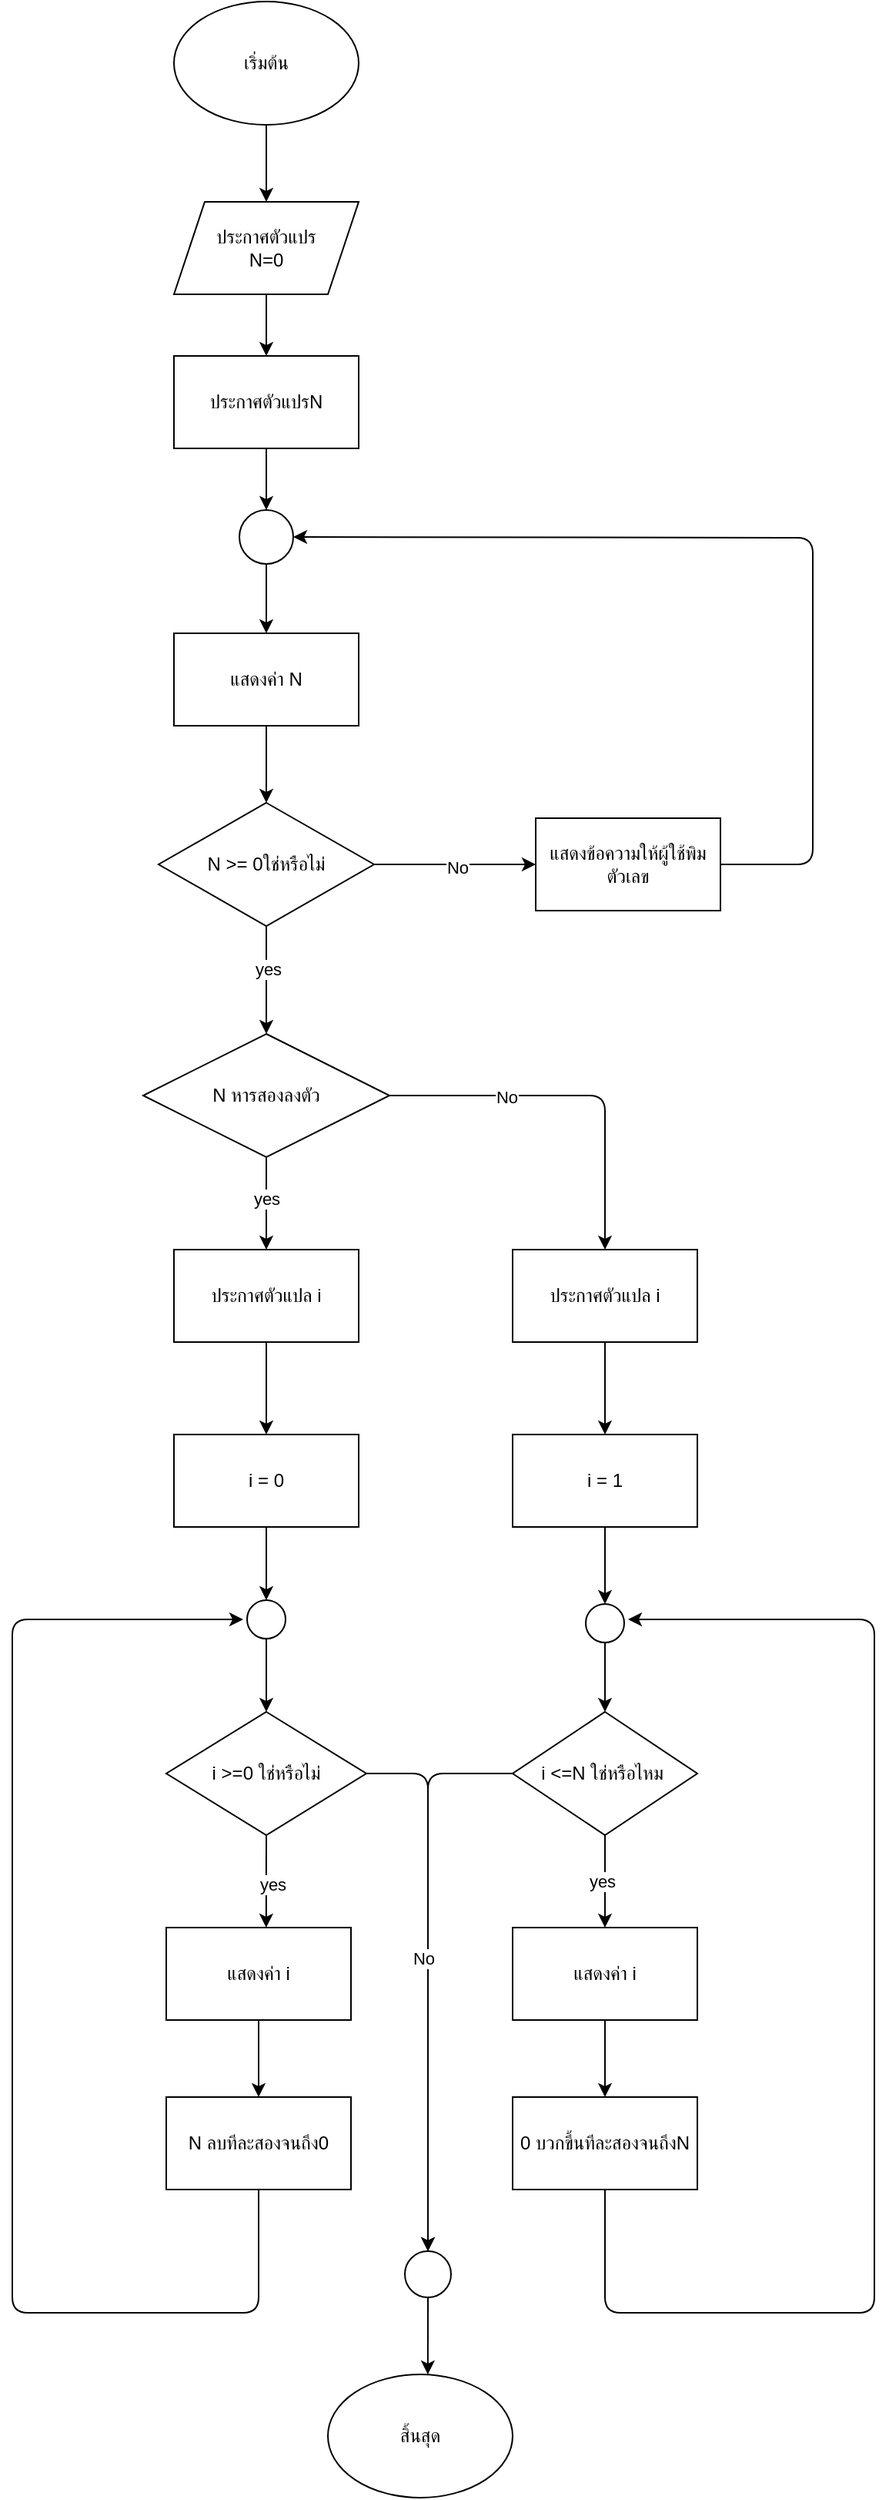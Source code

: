<mxfile>
    <diagram id="1ECr5OA4jWa8xmlN4IjS" name="Page-1">
        <mxGraphModel dx="1627" dy="2291" grid="1" gridSize="10" guides="1" tooltips="1" connect="1" arrows="1" fold="1" page="1" pageScale="1" pageWidth="850" pageHeight="1100" math="0" shadow="0">
            <root>
                <mxCell id="0"/>
                <mxCell id="1" parent="0"/>
                <mxCell id="119" style="edgeStyle=none;html=1;exitX=0.5;exitY=1;exitDx=0;exitDy=0;entryX=0.5;entryY=0;entryDx=0;entryDy=0;" parent="1" source="2" edge="1">
                    <mxGeometry relative="1" as="geometry">
                        <mxPoint x="405" y="-130" as="targetPoint"/>
                    </mxGeometry>
                </mxCell>
                <mxCell id="2" value="เริ่มต้น" style="ellipse;whiteSpace=wrap;html=1;" parent="1" vertex="1">
                    <mxGeometry x="345" y="-260" width="120" height="80" as="geometry"/>
                </mxCell>
                <mxCell id="31" style="edgeStyle=none;html=1;exitX=0.5;exitY=1;exitDx=0;exitDy=0;" parent="1" source="22" target="29" edge="1">
                    <mxGeometry relative="1" as="geometry"/>
                </mxCell>
                <mxCell id="22" value="ประกาศตัวแปล i" style="rounded=0;whiteSpace=wrap;html=1;" parent="1" vertex="1">
                    <mxGeometry x="565" y="550" width="120" height="60" as="geometry"/>
                </mxCell>
                <mxCell id="30" style="edgeStyle=none;html=1;exitX=0.5;exitY=1;exitDx=0;exitDy=0;entryX=0.5;entryY=0;entryDx=0;entryDy=0;" parent="1" source="23" target="28" edge="1">
                    <mxGeometry relative="1" as="geometry"/>
                </mxCell>
                <mxCell id="23" value="ประกาศตัวแปล i" style="rounded=0;whiteSpace=wrap;html=1;" parent="1" vertex="1">
                    <mxGeometry x="345" y="550" width="120" height="60" as="geometry"/>
                </mxCell>
                <mxCell id="64" style="edgeStyle=none;html=1;exitX=0.5;exitY=1;exitDx=0;exitDy=0;entryX=0.5;entryY=0;entryDx=0;entryDy=0;" parent="1" source="28" target="61" edge="1">
                    <mxGeometry relative="1" as="geometry"/>
                </mxCell>
                <mxCell id="28" value="i = 0" style="rounded=0;whiteSpace=wrap;html=1;" parent="1" vertex="1">
                    <mxGeometry x="345" y="670" width="120" height="60" as="geometry"/>
                </mxCell>
                <mxCell id="65" style="edgeStyle=none;html=1;exitX=0.5;exitY=1;exitDx=0;exitDy=0;entryX=0.5;entryY=0;entryDx=0;entryDy=0;" parent="1" source="29" target="59" edge="1">
                    <mxGeometry relative="1" as="geometry"/>
                </mxCell>
                <mxCell id="29" value="i = 1" style="rounded=0;whiteSpace=wrap;html=1;" parent="1" vertex="1">
                    <mxGeometry x="565" y="670" width="120" height="60" as="geometry"/>
                </mxCell>
                <mxCell id="56" style="edgeStyle=none;html=1;exitX=0.5;exitY=1;exitDx=0;exitDy=0;" parent="1" source="34" edge="1">
                    <mxGeometry relative="1" as="geometry">
                        <mxPoint x="400" y="1100" as="targetPoint"/>
                    </mxGeometry>
                </mxCell>
                <mxCell id="34" value="แสดงค่า i" style="rounded=0;whiteSpace=wrap;html=1;" parent="1" vertex="1">
                    <mxGeometry x="340" y="990" width="120" height="60" as="geometry"/>
                </mxCell>
                <mxCell id="57" value="" style="edgeStyle=none;html=1;" parent="1" source="35" target="55" edge="1">
                    <mxGeometry relative="1" as="geometry"/>
                </mxCell>
                <mxCell id="35" value="แสดงค่า i" style="rounded=0;whiteSpace=wrap;html=1;" parent="1" vertex="1">
                    <mxGeometry x="565" y="990" width="120" height="60" as="geometry"/>
                </mxCell>
                <mxCell id="74" style="edgeStyle=none;html=1;exitX=1;exitY=0.5;exitDx=0;exitDy=0;entryX=0.5;entryY=0;entryDx=0;entryDy=0;" parent="1" source="40" target="71" edge="1">
                    <mxGeometry relative="1" as="geometry">
                        <mxPoint x="525" y="1160" as="targetPoint"/>
                        <Array as="points">
                            <mxPoint x="510" y="890"/>
                        </Array>
                    </mxGeometry>
                </mxCell>
                <mxCell id="40" value="i &amp;gt;=0 ใช่หรือไม่" style="rhombus;whiteSpace=wrap;html=1;" parent="1" vertex="1">
                    <mxGeometry x="340" y="850" width="130" height="80" as="geometry"/>
                </mxCell>
                <mxCell id="48" style="edgeStyle=none;html=1;exitX=0.5;exitY=1;exitDx=0;exitDy=0;" parent="1" source="41" target="35" edge="1">
                    <mxGeometry relative="1" as="geometry"/>
                </mxCell>
                <mxCell id="49" value="yes" style="edgeLabel;html=1;align=center;verticalAlign=middle;resizable=0;points=[];" parent="48" vertex="1" connectable="0">
                    <mxGeometry x="0.004" y="-2" relative="1" as="geometry">
                        <mxPoint as="offset"/>
                    </mxGeometry>
                </mxCell>
                <mxCell id="75" style="edgeStyle=none;html=1;exitX=0;exitY=0.5;exitDx=0;exitDy=0;entryX=0.5;entryY=0;entryDx=0;entryDy=0;" parent="1" source="41" target="71" edge="1">
                    <mxGeometry relative="1" as="geometry">
                        <Array as="points">
                            <mxPoint x="510" y="890"/>
                        </Array>
                    </mxGeometry>
                </mxCell>
                <mxCell id="96" value="No" style="edgeLabel;html=1;align=center;verticalAlign=middle;resizable=0;points=[];" parent="75" vertex="1" connectable="0">
                    <mxGeometry x="-0.04" y="-3" relative="1" as="geometry">
                        <mxPoint as="offset"/>
                    </mxGeometry>
                </mxCell>
                <mxCell id="41" value="i &amp;lt;=N&lt;span style=&quot;background-color: transparent;&quot;&gt;&amp;nbsp;ใช่หรือไหม&amp;nbsp;&lt;/span&gt;" style="rhombus;whiteSpace=wrap;html=1;" parent="1" vertex="1">
                    <mxGeometry x="565" y="850" width="120" height="80" as="geometry"/>
                </mxCell>
                <mxCell id="44" style="edgeStyle=none;html=1;exitX=0.5;exitY=1;exitDx=0;exitDy=0;entryX=0.541;entryY=0;entryDx=0;entryDy=0;entryPerimeter=0;" parent="1" source="40" target="34" edge="1">
                    <mxGeometry relative="1" as="geometry"/>
                </mxCell>
                <mxCell id="45" value="yes" style="edgeLabel;html=1;align=center;verticalAlign=middle;resizable=0;points=[];" parent="44" vertex="1" connectable="0">
                    <mxGeometry x="0.066" y="4" relative="1" as="geometry">
                        <mxPoint as="offset"/>
                    </mxGeometry>
                </mxCell>
                <mxCell id="50" value="สิ้นสุด" style="ellipse;whiteSpace=wrap;html=1;" parent="1" vertex="1">
                    <mxGeometry x="445" y="1280" width="120" height="80" as="geometry"/>
                </mxCell>
                <mxCell id="144" style="edgeStyle=none;html=1;exitX=0.5;exitY=1;exitDx=0;exitDy=0;" parent="1" source="55" edge="1">
                    <mxGeometry relative="1" as="geometry">
                        <mxPoint x="640" y="790" as="targetPoint"/>
                        <Array as="points">
                            <mxPoint x="625" y="1240"/>
                            <mxPoint x="800" y="1240"/>
                            <mxPoint x="800" y="790"/>
                        </Array>
                    </mxGeometry>
                </mxCell>
                <mxCell id="55" value="0 บวกขึ้นทีละสองจนถึงN" style="rounded=0;whiteSpace=wrap;html=1;" parent="1" vertex="1">
                    <mxGeometry x="565" y="1100" width="120" height="60" as="geometry"/>
                </mxCell>
                <mxCell id="63" value="" style="edgeStyle=none;html=1;" parent="1" source="59" target="41" edge="1">
                    <mxGeometry relative="1" as="geometry"/>
                </mxCell>
                <mxCell id="59" value="" style="ellipse;whiteSpace=wrap;html=1;aspect=fixed;" parent="1" vertex="1">
                    <mxGeometry x="612.5" y="780" width="25" height="25" as="geometry"/>
                </mxCell>
                <mxCell id="62" style="edgeStyle=none;html=1;exitX=0.5;exitY=1;exitDx=0;exitDy=0;entryX=0.5;entryY=0;entryDx=0;entryDy=0;" parent="1" source="61" target="40" edge="1">
                    <mxGeometry relative="1" as="geometry"/>
                </mxCell>
                <mxCell id="61" value="" style="ellipse;whiteSpace=wrap;html=1;aspect=fixed;" parent="1" vertex="1">
                    <mxGeometry x="392.5" y="777.5" width="25" height="25" as="geometry"/>
                </mxCell>
                <mxCell id="71" value="" style="ellipse;whiteSpace=wrap;html=1;aspect=fixed;" parent="1" vertex="1">
                    <mxGeometry x="495" y="1200" width="30" height="30" as="geometry"/>
                </mxCell>
                <mxCell id="76" style="edgeStyle=none;html=1;exitX=0.5;exitY=1;exitDx=0;exitDy=0;entryX=0.541;entryY=0;entryDx=0;entryDy=0;entryPerimeter=0;" parent="1" source="71" target="50" edge="1">
                    <mxGeometry relative="1" as="geometry"/>
                </mxCell>
                <mxCell id="138" style="edgeStyle=none;html=1;exitX=1;exitY=0.5;exitDx=0;exitDy=0;entryX=0.5;entryY=0;entryDx=0;entryDy=0;" parent="1" source="77" target="22" edge="1">
                    <mxGeometry relative="1" as="geometry">
                        <Array as="points">
                            <mxPoint x="625" y="450"/>
                        </Array>
                    </mxGeometry>
                </mxCell>
                <mxCell id="139" value="No" style="edgeLabel;html=1;align=center;verticalAlign=middle;resizable=0;points=[];" parent="138" vertex="1" connectable="0">
                    <mxGeometry x="-0.372" y="-1" relative="1" as="geometry">
                        <mxPoint as="offset"/>
                    </mxGeometry>
                </mxCell>
                <mxCell id="140" style="edgeStyle=none;html=1;exitX=0.5;exitY=1;exitDx=0;exitDy=0;entryX=0.5;entryY=0;entryDx=0;entryDy=0;" parent="1" source="77" target="23" edge="1">
                    <mxGeometry relative="1" as="geometry"/>
                </mxCell>
                <mxCell id="141" value="No" style="edgeLabel;html=1;align=center;verticalAlign=middle;resizable=0;points=[];" parent="140" vertex="1" connectable="0">
                    <mxGeometry x="-0.114" relative="1" as="geometry">
                        <mxPoint as="offset"/>
                    </mxGeometry>
                </mxCell>
                <mxCell id="146" value="yes" style="edgeLabel;html=1;align=center;verticalAlign=middle;resizable=0;points=[];" vertex="1" connectable="0" parent="140">
                    <mxGeometry x="-0.125" relative="1" as="geometry">
                        <mxPoint as="offset"/>
                    </mxGeometry>
                </mxCell>
                <mxCell id="77" value="N หารสองลงตัว" style="rhombus;whiteSpace=wrap;html=1;" parent="1" vertex="1">
                    <mxGeometry x="325" y="410" width="160" height="80" as="geometry"/>
                </mxCell>
                <mxCell id="120" style="edgeStyle=none;html=1;exitX=0.5;exitY=1;exitDx=0;exitDy=0;entryX=0.5;entryY=0;entryDx=0;entryDy=0;" parent="1" target="118" edge="1">
                    <mxGeometry relative="1" as="geometry">
                        <mxPoint x="405" y="-70" as="sourcePoint"/>
                    </mxGeometry>
                </mxCell>
                <mxCell id="125" style="edgeStyle=none;html=1;exitX=0.5;exitY=1;exitDx=0;exitDy=0;entryX=0.5;entryY=0;entryDx=0;entryDy=0;" parent="1" source="118" target="123" edge="1">
                    <mxGeometry relative="1" as="geometry"/>
                </mxCell>
                <mxCell id="118" value="ประกาศตัวแปรN" style="rounded=0;whiteSpace=wrap;html=1;" parent="1" vertex="1">
                    <mxGeometry x="345" y="-30" width="120" height="60" as="geometry"/>
                </mxCell>
                <mxCell id="122" value="ประกาศตัวแปร&lt;div&gt;N=0&lt;/div&gt;" style="shape=parallelogram;perimeter=parallelogramPerimeter;whiteSpace=wrap;html=1;fixedSize=1;" parent="1" vertex="1">
                    <mxGeometry x="345" y="-130" width="120" height="60" as="geometry"/>
                </mxCell>
                <mxCell id="130" style="edgeStyle=none;html=1;exitX=0.5;exitY=1;exitDx=0;exitDy=0;entryX=0.5;entryY=0;entryDx=0;entryDy=0;" parent="1" source="123" target="124" edge="1">
                    <mxGeometry relative="1" as="geometry"/>
                </mxCell>
                <mxCell id="123" value="" style="ellipse;whiteSpace=wrap;html=1;aspect=fixed;" parent="1" vertex="1">
                    <mxGeometry x="387.5" y="70" width="35" height="35" as="geometry"/>
                </mxCell>
                <mxCell id="131" style="edgeStyle=none;html=1;exitX=0.5;exitY=1;exitDx=0;exitDy=0;entryX=0.5;entryY=0;entryDx=0;entryDy=0;" parent="1" source="124" target="127" edge="1">
                    <mxGeometry relative="1" as="geometry"/>
                </mxCell>
                <mxCell id="124" value="แสดงค่า N" style="rounded=0;whiteSpace=wrap;html=1;" parent="1" vertex="1">
                    <mxGeometry x="345" y="150" width="120" height="60" as="geometry"/>
                </mxCell>
                <mxCell id="132" style="edgeStyle=none;html=1;exitX=0.5;exitY=1;exitDx=0;exitDy=0;" parent="1" source="127" target="77" edge="1">
                    <mxGeometry relative="1" as="geometry"/>
                </mxCell>
                <mxCell id="133" value="yes" style="edgeLabel;html=1;align=center;verticalAlign=middle;resizable=0;points=[];" parent="132" vertex="1" connectable="0">
                    <mxGeometry x="-0.203" y="1" relative="1" as="geometry">
                        <mxPoint as="offset"/>
                    </mxGeometry>
                </mxCell>
                <mxCell id="135" style="edgeStyle=none;html=1;exitX=1;exitY=0.5;exitDx=0;exitDy=0;entryX=0;entryY=0.5;entryDx=0;entryDy=0;" parent="1" source="127" target="134" edge="1">
                    <mxGeometry relative="1" as="geometry"/>
                </mxCell>
                <mxCell id="136" value="No" style="edgeLabel;html=1;align=center;verticalAlign=middle;resizable=0;points=[];" parent="135" vertex="1" connectable="0">
                    <mxGeometry x="0.029" y="-2" relative="1" as="geometry">
                        <mxPoint as="offset"/>
                    </mxGeometry>
                </mxCell>
                <mxCell id="127" value="N &amp;gt;= 0ใช่หรือไม่" style="rhombus;whiteSpace=wrap;html=1;" parent="1" vertex="1">
                    <mxGeometry x="335" y="260" width="140" height="80" as="geometry"/>
                </mxCell>
                <mxCell id="137" style="edgeStyle=none;html=1;exitX=1;exitY=0.5;exitDx=0;exitDy=0;entryX=1;entryY=0.5;entryDx=0;entryDy=0;" parent="1" source="134" target="123" edge="1">
                    <mxGeometry relative="1" as="geometry">
                        <Array as="points">
                            <mxPoint x="760" y="300"/>
                            <mxPoint x="760" y="88"/>
                        </Array>
                    </mxGeometry>
                </mxCell>
                <mxCell id="134" value="แสดงข้อความให้ผู้ใช้พิมตัวเลข" style="rounded=0;whiteSpace=wrap;html=1;" parent="1" vertex="1">
                    <mxGeometry x="580" y="270" width="120" height="60" as="geometry"/>
                </mxCell>
                <mxCell id="143" style="edgeStyle=none;html=1;exitX=0.5;exitY=1;exitDx=0;exitDy=0;" parent="1" source="142" edge="1">
                    <mxGeometry relative="1" as="geometry">
                        <mxPoint x="390" y="790" as="targetPoint"/>
                        <Array as="points">
                            <mxPoint x="400" y="1240"/>
                            <mxPoint x="240" y="1240"/>
                            <mxPoint x="240" y="790"/>
                        </Array>
                    </mxGeometry>
                </mxCell>
                <mxCell id="142" value="N ลบทีละสองจนถึง0" style="rounded=0;whiteSpace=wrap;html=1;" parent="1" vertex="1">
                    <mxGeometry x="340" y="1100" width="120" height="60" as="geometry"/>
                </mxCell>
            </root>
        </mxGraphModel>
    </diagram>
</mxfile>